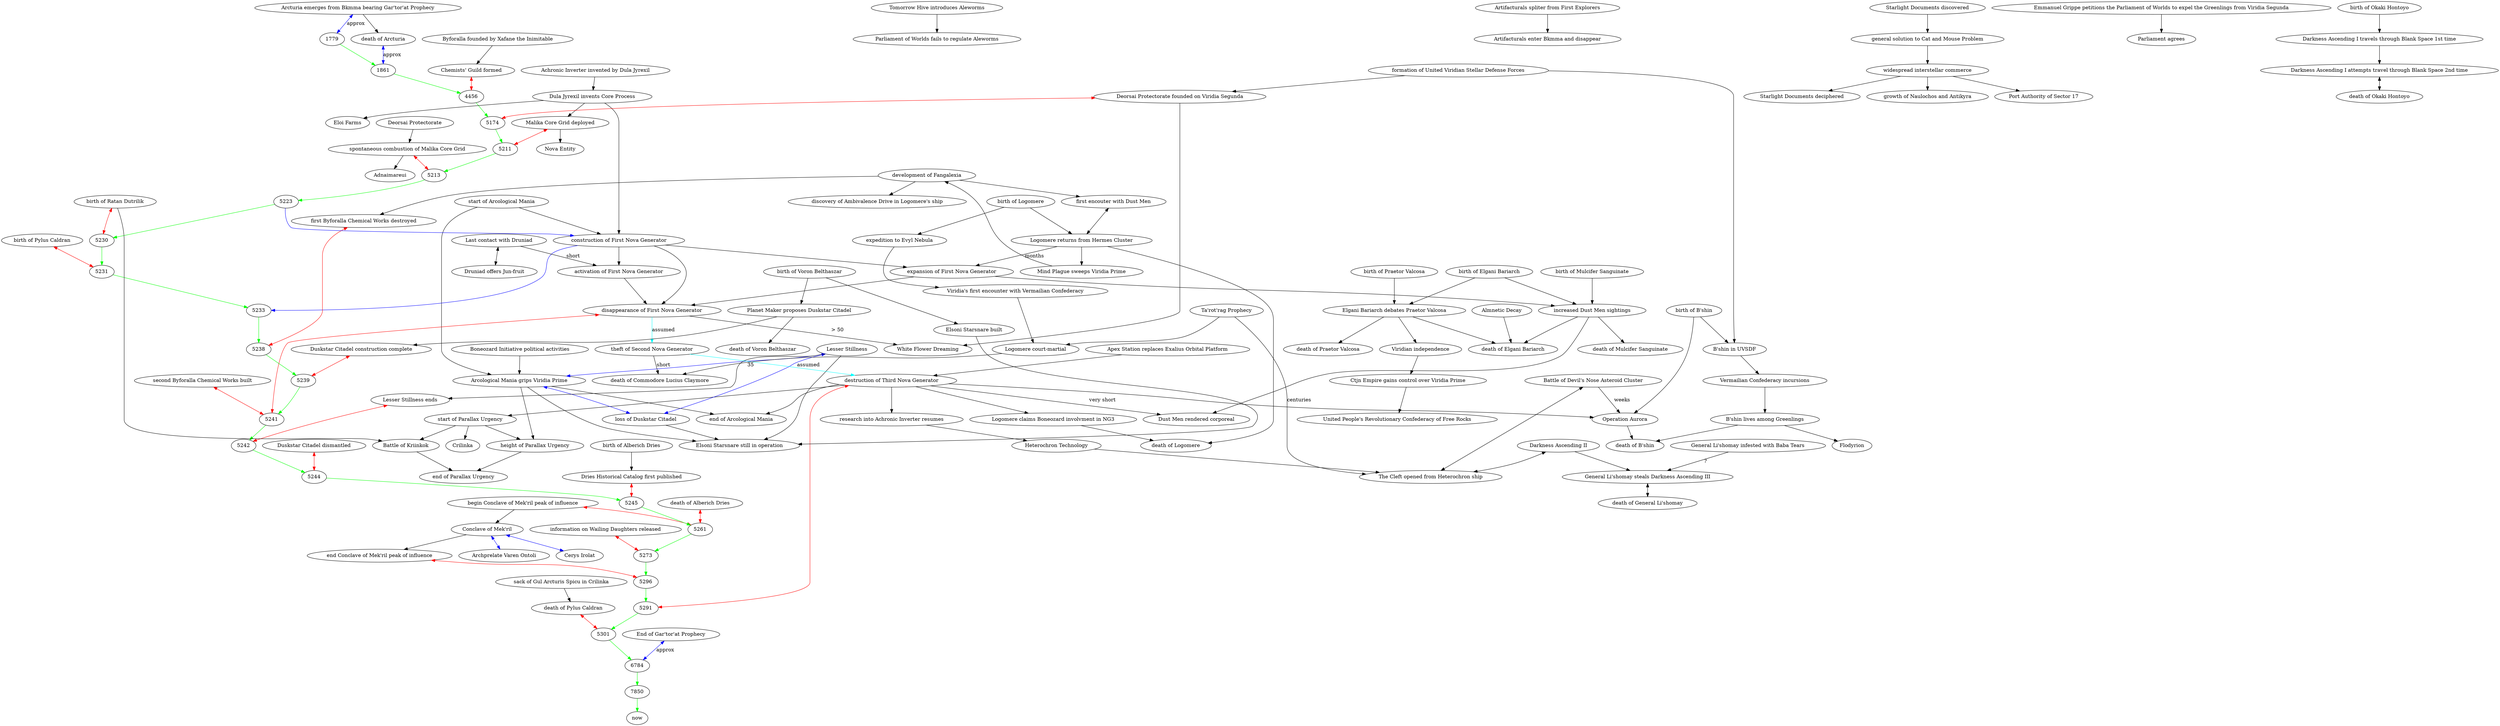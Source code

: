 digraph viridia
{
"dest NG3" [label="destruction of Third Nova Generator"]


# [[Welcome]]
"dest NG3" -> "start of Parallax Urgency"
## Now redundant to say "start is before end"
#"start of Parallax Urgency" -> "end of Parallax Urgency"

# [[Achronic Inverter]]
## We do know that "Achronic Inverter invented by Dula Jyrexil" comes
## before "dest NG3" from this article, but from [[Core Process]], we know
## that it also comes before the First Nova Generator.  Since NG1 is before
## NG3, we choose to simplify our graph by removing the line to NG3, as it
## (now) provides no useful additional information.

#"Achronic Inverter invented by Dula Jyrexil" -> "dest NG3"
"dest NG3" -> "research into Achronic Inverter resumes" -> "Heterochron Technology"

# [[Adnaimareui]]
"Malika Core Grid destroyed" [label="spontaneous combustion of Malika Core Grid"]
"Deorsai Protectorate" -> "Malika Core Grid destroyed" -> "Adnaimareui"

# [[Aleworms]]
"Tomorrow Hive introduces Aleworms" -> "Parliament of Worlds fails to regulate Aleworms"

# [[Almnetic Decay]]
#"collapse of Almnetic Empire"
"Almnetic Decay"

# [[Ambivalence Drive]]
"birth of Logomere" -> "Logomere returns from Hermes Cluster" -> "death of Logomere"
"Logomere returns from Hermes Cluster" -> "Mind Plague sweeps Viridia Prime" -> "development of Fangalexia" -> "discovery of Ambivalence Drive in Logomere's ship"

# [[Apex Station]]
"Apex Station replaces Exalius Orbital Platform" -> "dest NG3" -> "Operation Aurora"

# [[Arcological Mania]]
"Arcological Mania" [label="Arcological Mania grips Viridia Prime"]
# REVIEW
"Lesser Stillness" -> "Arcological Mania" [dir="both" color="blue"]
"Arcological Mania" -> "loss of Duskstar Citadel" [dir="both" color="blue"]
"Lesser Stillness" -> "loss of Duskstar Citadel" [dir="both" color="blue"]

"Lesser Stillness" -> "Elsoni Starsnare still in operation"
"Arcological Mania" -> "Elsoni Starsnare still in operation"
"loss of Duskstar Citadel" -> "Elsoni Starsnare still in operation"

# [[Arcturianism]]
"Arcturia emerges" [label="Arcturia emerges from Bkmma bearing Gar'tor'at Prophecy"]
"Arcturia emerges" -> "death of Arcturia"

## Since we now have approximate years for each of these (exact year for
## dest NG3), we no long need the lines indicating duration

#"Arcturia emerges" -> "dest NG3" [label="~3500" color="blue"]
#"dest NG3" -> "End of Gar'tor'at Prophecy" [label="~1500" color="blue"]
7850 -> "now" [color="green"]

# [[Artifacturals]]
"Artifacturals spliter from First Explorers" -> "Artifacturals enter Bkmma and disappear"

# [[Ascacian Wastes]]

# [[Astrogation]]
"Starlight Documents discovered" -> "general solution to Cat and Mouse Problem" -> "widespread interstellar commerce" -> "Starlight Documents deciphered"
"widespread interstellar commerce" -> "growth of Naulochos and Antikyra"
"widespread interstellar commerce" -> "Port Authority of Sector 17"

######


# [[B'shin]]
"formation of United Viridian Stellar Defense Forces" -> "B'shin in UVSDF"
"birth of B'shin" -> "B'shin in UVSDF" -> "Vermailian Confederacy incursions" -> "B'shin lives among Greenlings" -> "death of B'shin"
"B'shin lives among Greenlings" -> "Flodyrion"

# [[Baba Tears]]
"General Li'shomay infested with Baba Tears"

# [[Elgani Bariarch]]
"Almnetic Decay" -> "death of Elgani Bariarch"
"birth of Praetor Valcosa" -> "Elgani Bariarch debates Praetor Valcosa" -> "death of Praetor Valcosa"
"birth of Elgani Bariarch" -> "Elgani Bariarch debates Praetor Valcosa" -> "death of Elgani Bariarch"
"Elgani Bariarch debates Praetor Valcosa" -> "Viridian independence"

# [[Barometz]]
"Emmanuel Grippe petitions the Parliament of Worlds to expel the Greenlings from Viridia Segunda" -> "Parliament agrees"

# [[Battle of Kriinkok]]
"start of Parallax Urgency" -> "Battle of Kriinkok" -> "end of Parallax Urgency"

# [[Bazrahin]]

# [[Voron Belthaszar]]
"birth of Voron Belthaszar" -> "Elsoni Starsnare built" -> "Elsoni Starsnare still in operation"
"Arcological Mania" -> "height of Parallax Urgency"
"start of Parallax Urgency" -> "height of Parallax Urgency" -> "end of Parallax Urgency"

# [[Bkmma]]

# [[Blank Space]]
"Battle of Devil's Nose Asteroid Cluster" -> "Operation Aurora" [label="weeks"]
"Battle of Devil's Nose Asteroid Cluster" -> "The Cleft opened from Heterochron ship" [dir="both"]
"Heterochron Technology" -> "The Cleft opened from Heterochron ship"

# [[Boneozard Initiative]]
"Boneozard Initiative political activities" -> "Arcological Mania"
"start of Arcological Mania" -> "Arcological Mania" -> "end of Arcological Mania"
"start of Arcological Mania" -> "construction of First Nova Generator" -> "disappearance of First Nova Generator"
"dest NG3" -> "end of Arcological Mania"

## We now have a specific year for "disappearance NG1" and "dest NG3", so
## we do not need to include the line telling us the time between the two
#"disappearance of First Nova Generator" -> "dest NG3" [label="50"]
"dest NG3" -> "Logomere claims Boneozard involvment in NG3" -> "death of Logomere"

# "theft of NG2" comes from [[Commodore Lucius Claymore]]; we assume that
# First, Second, Third are in order
"disappearance of First Nova Generator" -> "theft of Second Nova Generator" -> "dest NG3" [color="cyan" label="assumed"]

# [[Byforalla]]
"Byforalla founded by Xafane the Inimitable"
## "end of Ctjn Empire" turns out to not be a relevent event
#"Byforalla founded by Xafane the Inimitable" -> "end of Ctjn Empire"

######


# [[Pylus Caldran]]
"birth of Pylus Caldran" -> 5231 [dir="both" color="red"]
"death of Pylus Caldran" -> 5301 [dir="both" color="red"]
## reporting Caldran's age is redundant with his birth and death year;
## simplify graph by not including this line
#"birth of Pylus Caldran" -> "death of Pylus Caldran" [label="70"]
"death of Arcturia" -> 1861 [dir="both" label="approx" color="blue"]
## reporting Caldran's birth occured before dest NG3 is now redundant
#"birth of Pylus Caldran" -> "dest NG3"
## We have exact dates for these, so reporting 10 years is redundant
#"dest NG3" -> "death of Pylus Caldran" [label="10"]
"sack of Gul Arcturis Spicu in Crilinka" -> "death of Pylus Caldran"

## via calculating that dest NG3 = "death of Pylus Caldran" - 10 years
"dest NG3" -> 5291 [dir="both" color="red"]
"End of Gar'tor'at Prophecy" -> 6784 [dir="both" label="approx" color="blue"]
"Arcturia emerges" -> 1779 [dir="both" label="approx" color="blue"]
"disappearance of First Nova Generator" -> 5241 [dir="both" color="red"]

# [[Cat and Mouse Problem]]

# [[Chemists' Guild]]
"Byforalla founded by Xafane the Inimitable" -> "Chemists' Guild formed"
"Chemists' Guild formed" -> 4456 [dir="both" color="red"]
"first Byforalla Chemical Works destroyed" -> 5238 [dir="both" color="red"]
"development of Fangalexia" -> "first Byforalla Chemical Works destroyed"
## We have specific years for each of these events, so we don't need these
## lines
#"first Byforalla Chemical Works destroyed" -> "second Byforalla Chemical Works built" -> "Lesser Stillness ends"
"second Byforalla Chemical Works built" -> 5241 [dir="both" color="red"]
"Lesser Stillness" -> "Lesser Stillness ends"
"Lesser Stillness ends" -> 5242 [dir="both" color="red"]
## "end of Ctjn Empire" turns out to not be a relevent event
#"dest NG3" -> "end of Ctjn Empire"

# [[The Cleft]]
"Ta'rot'rag Prophecy" -> "The Cleft opened from Heterochron ship" [label="centuries"]

# [[Commodore Lucius Claymore]]
"birth of Logomere" -> "expedition to Evyl Nebula" -> "Viridia's first encounter with Vermailian Confederacy" -> "Logomere court-martial"
"Logomere court-martial" -> "death of Commodore Lucius Claymore" [label="35"]
"theft of Second Nova Generator" -> "death of Commodore Lucius Claymore" [label="short"]
"Ta'rot'rag Prophecy"->"Logomere court-martial"

# [[Conclave of Mek'ril]]
# REVIEW
"begin Conclave of Mek'ril peak of influence" -> 5261 [dir="both" color="red"]
"end Conclave of Mek'ril peak of influence" -> 5296 [dir="both" color="red"]
"begin Conclave of Mek'ril peak of influence" -> "Conclave of Mek'ril" -> "end Conclave of Mek'ril peak of influence"

#"Conclave of Mek'ril" -> "Ratan Dutrilik" [dir="both" color="blue"]
"Conclave of Mek'ril" -> "Archprelate Varen Ontoli" [dir="both" color="blue"]
"Conclave of Mek'ril" -> "Cerys Irolat" [dir="both" color="blue"]

# [[Core Process]]
"Achronic Inverter invented by Dula Jyrexil" -> "Dula Jyrexil invents Core Process" -> "construction of First Nova Generator"
"Dula Jyrexil invents Core Process" -> "Eloi Farms"

# [[Crilinka]]
"start of Parallax Urgency" -> "Crilinka"
# REVIEW: implies that Fangalexia, weather correction, Erasermind and Cat
# and Mouse problem occur in Crilinka, which would be after/during
# Parallax Urgency, but most of these were much earlier

# [[Ctjn Empire]]
"Viridian independence" -> "Ctjn Empire gains control over Viridia Prime" -> "United People's Revolutionary Confederacy of Free Rocks"

######


# [[Darkness Ascending]]
"birth of Okaki Hontoyo" -> "Darkness Ascending I travels through Blank Space 1st time" -> "Darkness Ascending I attempts travel through Blank Space 2nd time"
"Darkness Ascending I attempts travel through Blank Space 2nd time" -> "death of Okaki Hontoyo" [dir="both"]
"Darkness Ascending II" -> "The Cleft opened from Heterochron ship" [dir="both"]
"Darkness Ascending II" -> "General Li'shomay steals Darkness Ascending III"
"General Li'shomay infested with Baba Tears" -> "General Li'shomay steals Darkness Ascending III" [label="?"]
"General Li'shomay steals Darkness Ascending III" -> "death of General Li'shomay" [dir="both"]

# [[Deorsai Protectorate]]
"Deorsai Protectorate founded on Viridia Segunda" -> 5174 [dir="both" color="red"]
"formation of United Viridian Stellar Defense Forces" -> "Deorsai Protectorate founded on Viridia Segunda" -> "White Flower Dreaming"
"Dula Jyrexil invents Core Process" -> "Malika Core Grid deployed"
"Malika Core Grid deployed" -> 5211 [dir="both" color="red"]
"Malika Core Grid destroyed" -> 5213 [dir="both" color="red"]
#"Malika Core Grid deployed" -> "Malika Core Grid destroyed"
"Malika Core Grid deployed" -> "Nova Entity"
# Text is: "within the next decade" from 5213
5223 -> "construction of First Nova Generator" [color="blue"]
"construction of First Nova Generator" -> 5233 [color="blue"]

# [[Dries Historical Catalog]]
"birth of Alberich Dries" -> "Dries Historical Catalog first published"
"Dries Historical Catalog first published" -> 5245 [dir="both" color="red"]
"death of Alberich Dries" -> 5261 [dir="both" color="red"]
"birth of B'shin" -> "Operation Aurora" -> "death of B'shin"

# [[Druniad]]
"Last contact with Druniad" -> "Druniad offers Jun-fruit" [dir="both"]
"Last contact with Druniad" -> "activation of First Nova Generator" [label="short"]
"construction of First Nova Generator" -> "activation of First Nova Generator" -> "disappearance of First Nova Generator"
"disappearance of First Nova Generator" -> "White Flower Dreaming" [label="> 50"]

# [[Duplicity Paradox]]

# [[Duskstar Citadel]]
"birth of Voron Belthaszar" -> "Planet Maker proposes Duskstar Citadel" -> "death of Voron Belthaszar"
"Planet Maker proposes Duskstar Citadel" -> "Duskstar Citadel construction complete"
"Duskstar Citadel construction complete" -> 5239 [dir="both" color="red"]
"Duskstar Citadel dismantled" -> 5244 [dir="both" color="red"]
"information on Wailing Daughters released" -> 5273 [dir="both" color="red"]

# [[Dust Men]]
"first encouter with Dust Men" -> "Logomere returns from Hermes Cluster" [dir="both"]
"construction of First Nova Generator" -> "expansion of First Nova Generator" -> "disappearance of First Nova Generator"
"Logomere returns from Hermes Cluster" -> "expansion of First Nova Generator" [label="months"]
"development of Fangalexia" -> "first encouter with Dust Men"
"expansion of First Nova Generator" -> "increased Dust Men sightings"
"birth of Mulcifer Sanguinate" -> "increased Dust Men sightings" -> "death of Mulcifer Sanguinate"
"birth of Elgani Bariarch" -> "increased Dust Men sightings" -> "death of Elgani Bariarch"
"dest NG3" -> "Dust Men rendered corporeal" [label="very short"]
"increased Dust Men sightings" -> "Dust Men rendered corporeal"

# [[Ratan Dutrilik]]
"birth of Ratan Dutrilik" -> 5230 [dir="both" color="red"]
"birth of Ratan Dutrilik" -> "Battle of Kriinkok"
#"birth of Ratan Dutrilik" -> "Ratan Dutrilik" -> "death of Ratan Dutrilik"



# specific years mentioned

1779->1861->4456->5174->5211->5213->5223->5230->5231->5233->5238->5239->5241->5242->5244->5245->5261->5273->5296->5291->5301->6784->7850 [color="green"]

}
